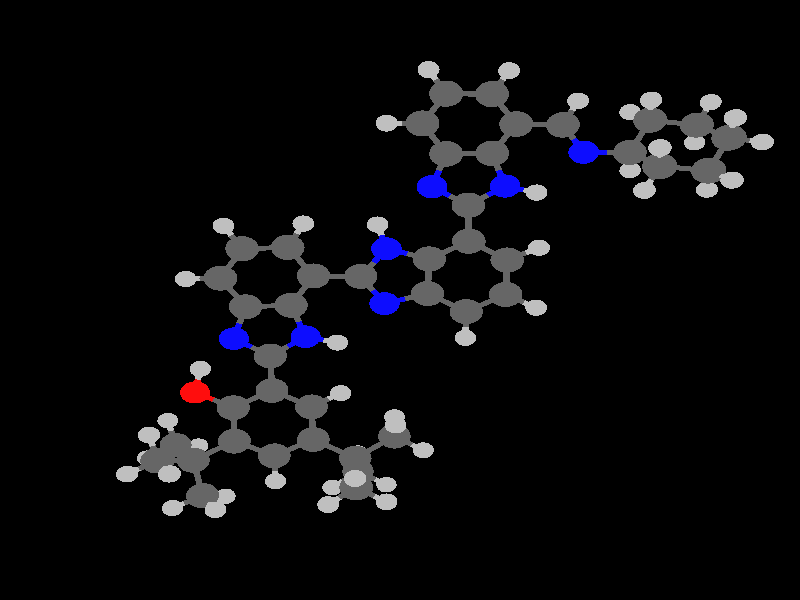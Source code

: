 global_settings {
	ambient_light rgb <0.200000002980232, 0.200000002980232, 0.200000002980232>
	max_trace_level 15
}

background { color rgb <0,0,0> }

camera {
	perspective
	location <8.09452974381981, -5.52451899229187, -31.6553723740492>
	angle 40
	up <0.737504107668251, -0.602240624606911, 0.305604190490795>
	right <0.629502538770537, 0.77690788985516, 0.0118610438938164> * 1
	direction <-0.2445695092482, 0.183631045179947, 0.952084762188858> }

light_source {
	<163.349077311855, 2.1092405257286, -94.1361622011762>
	color rgb <1, 1, 1>
	fade_distance 258.376974469417
	fade_power 0
	parallel
	point_at <-163.349077311855, -2.1092405257286, 94.1361622011762>
}

light_source {
	<-14.1634411230172, -122.894324480789, 87.9097264736196>
	color rgb <0.300000011920929, 0.300000011920929, 0.300000011920929>
	fade_distance 258.376974469417
	fade_power 0
	parallel
	point_at <14.1634411230172, 122.894324480789, -87.9097264736196>
}

#default {
	finish {ambient .8 diffuse 1 specular 1 roughness .005 metallic 0.5}
}

union {
}
merge {
}
union {
cylinder {
	<-9.13042, -0.742532, -3.012408>, 	<-9.25348468510427, -0.940027736505105, -2.61920728332369>, 0.1
	pigment { rgbt <0.75, 0.75, 0.75, 0> }
}
cylinder {
	<-9.25348468510427, -0.940027736505105, -2.61920728332369>, 	<-9.425032, -1.215329, -2.071101>, 0.1
	pigment { rgbt <0.400000005960464, 0.400000005960464, 0.400000005960464, 0> }
}
cylinder {
	<-5.8165, 3.607916, -3.006693>, 	<-6.08703187714127, 3.82094632554803, -2.70673620707118>, 0.1
	pigment { rgbt <0.75, 0.75, 0.75, 0> }
}
cylinder {
	<-6.08703187714127, 3.82094632554803, -2.70673620707118>, 	<-6.464197, 4.117945, -2.288548>, 0.1
	pigment { rgbt <0.400000005960464, 0.400000005960464, 0.400000005960464, 0> }
}
cylinder {
	<-7.500838, 3.869218, -2.529012>, 	<-7.06788879720496, 3.97309789319697, -2.42858311757985>, 0.1
	pigment { rgbt <0.75, 0.75, 0.75, 0> }
}
cylinder {
	<-7.06788879720496, 3.97309789319697, -2.42858311757985>, 	<-6.464197, 4.117945, -2.288548>, 0.1
	pigment { rgbt <0.400000005960464, 0.400000005960464, 0.400000005960464, 0> }
}
cylinder {
	<-6.335354, 5.196677, -2.418323>, 	<-6.38917717453151, 4.74604498499936, -2.36411048962049>, 0.1
	pigment { rgbt <0.75, 0.75, 0.75, 0> }
}
cylinder {
	<-6.38917717453151, 4.74604498499936, -2.36411048962049>, 	<-6.464197, 4.117945, -2.288548>, 0.1
	pigment { rgbt <0.400000005960464, 0.400000005960464, 0.400000005960464, 0> }
}
cylinder {
	<-6.464197, 4.117945, -2.288548>, 	<-6.2872085, 3.912452, -1.566579>, 0.1
	pigment { rgbt <0.400000005960464, 0.400000005960464, 0.400000005960464, 0> }
}
cylinder {
	<-6.2872085, 3.912452, -1.566579>, 	<-6.11022, 3.706959, -0.84461>, 0.1
	pigment { rgbt <0.400000005960464, 0.400000005960464, 0.400000005960464, 0> }
}
cylinder {
	<-10.067065, 1.445575, -2.208291>, 	<-10.1847788219688, 1.23890324527575, -1.8184886677682>, 0.1
	pigment { rgbt <0.75, 0.75, 0.75, 0> }
}
cylinder {
	<-10.1847788219688, 1.23890324527575, -1.8184886677682>, 	<-10.348894, 0.950764, -1.275031>, 0.1
	pigment { rgbt <0.400000005960464, 0.400000005960464, 0.400000005960464, 0> }
}
cylinder {
	<-10.444406, -1.59518, -2.189532>, 	<-10.0185587355769, -1.4364958377216, -2.14005701106278>, 0.1
	pigment { rgbt <0.75, 0.75, 0.75, 0> }
}
cylinder {
	<-10.0185587355769, -1.4364958377216, -2.14005701106278>, 	<-9.425032, -1.215329, -2.071101>, 0.1
	pigment { rgbt <0.400000005960464, 0.400000005960464, 0.400000005960464, 0> }
}
cylinder {
	<-9.425032, -1.215329, -2.071101>, 	<-9.03718684001058, -1.70503205521581, -1.95955389455747>, 0.1
	pigment { rgbt <0.400000005960464, 0.400000005960464, 0.400000005960464, 0> }
}
cylinder {
	<-9.03718684001058, -1.70503205521581, -1.95955389455747>, 	<-8.759357, -2.055827, -1.879648>, 0.1
	pigment { rgbt <0.75, 0.75, 0.75, 0> }
}
cylinder {
	<-9.425032, -1.215329, -2.071101>, 	<-9.4036305, -0.702471, -1.494931>, 0.1
	pigment { rgbt <0.400000005960464, 0.400000005960464, 0.400000005960464, 0> }
}
cylinder {
	<-9.4036305, -0.702471, -1.494931>, 	<-9.382229, -0.189613, -0.918761>, 0.1
	pigment { rgbt <0.400000005960464, 0.400000005960464, 0.400000005960464, 0> }
}
cylinder {
	<-11.35406, 0.54161, -1.402317>, 	<-10.9342681782488, 0.712486753727046, -1.34915799758306>, 0.1
	pigment { rgbt <0.75, 0.75, 0.75, 0> }
}
cylinder {
	<-10.9342681782488, 0.712486753727046, -1.34915799758306>, 	<-10.348894, 0.950764, -1.275031>, 0.1
	pigment { rgbt <0.400000005960464, 0.400000005960464, 0.400000005960464, 0> }
}
cylinder {
	<-10.348894, 0.950764, -1.275031>, 	<-9.8655615, 0.3805755, -1.096896>, 0.1
	pigment { rgbt <0.400000005960464, 0.400000005960464, 0.400000005960464, 0> }
}
cylinder {
	<-9.8655615, 0.3805755, -1.096896>, 	<-9.382229, -0.189613, -0.918761>, 0.1
	pigment { rgbt <0.400000005960464, 0.400000005960464, 0.400000005960464, 0> }
}
cylinder {
	<-10.348894, 0.950764, -1.275031>, 	<-10.3741116239076, 1.39129708723032, -0.815910345569124>, 0.1
	pigment { rgbt <0.400000005960464, 0.400000005960464, 0.400000005960464, 0> }
}
cylinder {
	<-10.3741116239076, 1.39129708723032, -0.815910345569124>, 	<-10.392201, 1.707305, -0.486569>, 0.1
	pigment { rgbt <0.75, 0.75, 0.75, 0> }
}
cylinder {
	<-3.961195, 3.608968, -1.249138>, 	<-4.25061768734695, 3.81524298947194, -0.962493251201364>, 0.1
	pigment { rgbt <0.75, 0.75, 0.75, 0> }
}
cylinder {
	<-4.25061768734695, 3.81524298947194, -0.962493251201364>, 	<-4.654137, 4.102836, -0.562847>, 0.1
	pigment { rgbt <0.400000005960464, 0.400000005960464, 0.400000005960464, 0> }
}
cylinder {
	<-8.422811, 2.358155, -1.118603>, 	<-8.09203748149171, 2.07156813932857, -1.01090208509476>, 0.1
	pigment { rgbt <0.75, 0.75, 0.75, 0> }
}
cylinder {
	<-8.09203748149171, 2.07156813932857, -1.01090208509476>, 	<-7.629164, 1.670528, -0.860189>, 0.1
	pigment { rgbt <0.400000005960464, 0.400000005960464, 0.400000005960464, 0> }
}
cylinder {
	<-9.382229, -0.189613, -0.918761>, 	<-8.6645095, 0.0661035, -0.821294>, 0.1
	pigment { rgbt <0.400000005960464, 0.400000005960464, 0.400000005960464, 0> }
}
cylinder {
	<-8.6645095, 0.0661035, -0.821294>, 	<-7.94679, 0.32182, -0.723827>, 0.1
	pigment { rgbt <0.400000005960464, 0.400000005960464, 0.400000005960464, 0> }
}
cylinder {
	<-9.382229, -0.189613, -0.918761>, 	<-9.635029, -0.515768, -0.266605>, 0.1
	pigment { rgbt <0.400000005960464, 0.400000005960464, 0.400000005960464, 0> }
}
cylinder {
	<-9.635029, -0.515768, -0.266605>, 	<-9.887829, -0.841923, 0.385551>, 0.1
	pigment { rgbt <0.400000005960464, 0.400000005960464, 0.400000005960464, 0> }
}
cylinder {
	<-7.629164, 1.670528, -0.860189>, 	<-7.787977, 0.996174, -0.792008>, 0.1
	pigment { rgbt <0.400000005960464, 0.400000005960464, 0.400000005960464, 0> }
}
cylinder {
	<-7.787977, 0.996174, -0.792008>, 	<-7.94679, 0.32182, -0.723827>, 0.1
	pigment { rgbt <0.400000005960464, 0.400000005960464, 0.400000005960464, 0> }
}
cylinder {
	<-7.629164, 1.670528, -0.860189>, 	<-6.983146, 1.935591, -0.770222>, 0.1
	pigment { rgbt <0.400000005960464, 0.400000005960464, 0.400000005960464, 0> }
}
cylinder {
	<-6.983146, 1.935591, -0.770222>, 	<-6.337128, 2.200654, -0.680255>, 0.1
	pigment { rgbt <0.400000005960464, 0.400000005960464, 0.400000005960464, 0> }
}
cylinder {
	<-6.11022, 3.706959, -0.84461>, 	<-6.223674, 2.9538065, -0.7624325>, 0.1
	pigment { rgbt <0.400000005960464, 0.400000005960464, 0.400000005960464, 0> }
}
cylinder {
	<-6.223674, 2.9538065, -0.7624325>, 	<-6.337128, 2.200654, -0.680255>, 0.1
	pigment { rgbt <0.400000005960464, 0.400000005960464, 0.400000005960464, 0> }
}
cylinder {
	<-6.11022, 3.706959, -0.84461>, 	<-5.3821785, 3.9048975, -0.7037285>, 0.1
	pigment { rgbt <0.400000005960464, 0.400000005960464, 0.400000005960464, 0> }
}
cylinder {
	<-5.3821785, 3.9048975, -0.7037285>, 	<-4.654137, 4.102836, -0.562847>, 0.1
	pigment { rgbt <0.400000005960464, 0.400000005960464, 0.400000005960464, 0> }
}
cylinder {
	<-6.11022, 3.706959, -0.84461>, 	<-6.5644715, 4.0910675, -0.3538885>, 0.1
	pigment { rgbt <0.400000005960464, 0.400000005960464, 0.400000005960464, 0> }
}
cylinder {
	<-6.5644715, 4.0910675, -0.3538885>, 	<-7.018723, 4.475176, 0.136833>, 0.1
	pigment { rgbt <0.400000005960464, 0.400000005960464, 0.400000005960464, 0> }
}
cylinder {
	<-7.94679, 0.32182, -0.723827>, 	<-7.41976, -0.1214895, -0.556816>, 0.1
	pigment { rgbt <0.400000005960464, 0.400000005960464, 0.400000005960464, 0> }
}
cylinder {
	<-7.41976, -0.1214895, -0.556816>, 	<-6.89273, -0.564799, -0.389805>, 0.1
	pigment { rgbt <0.400000005960464, 0.400000005960464, 0.400000005960464, 0> }
}
cylinder {
	<-4.537081, 5.182212, -0.687496>, 	<-4.58596891369788, 4.73141545188999, -0.63543690388765>, 0.1
	pigment { rgbt <0.75, 0.75, 0.75, 0> }
}
cylinder {
	<-4.58596891369788, 4.73141545188999, -0.63543690388765>, 	<-4.654137, 4.102836, -0.562847>, 0.1
	pigment { rgbt <0.400000005960464, 0.400000005960464, 0.400000005960464, 0> }
}
cylinder {
	<-6.337128, 2.200654, -0.680255>, 	<-5.83073, 1.7562355, -0.5192195>, 0.1
	pigment { rgbt <0.400000005960464, 0.400000005960464, 0.400000005960464, 0> }
}
cylinder {
	<-5.83073, 1.7562355, -0.5192195>, 	<-5.324332, 1.311817, -0.358184>, 0.1
	pigment { rgbt <0.400000005960464, 0.400000005960464, 0.400000005960464, 0> }
}
cylinder {
	<-4.654137, 4.102836, -0.562847>, 	<-4.48361479854937, 3.95478631240681, 0.0325805765676411>, 0.1
	pigment { rgbt <0.400000005960464, 0.400000005960464, 0.400000005960464, 0> }
}
cylinder {
	<-4.48361479854937, 3.95478631240681, 0.0325805765676411>, 	<-4.361292, 3.848584, 0.459706>, 0.1
	pigment { rgbt <0.75, 0.75, 0.75, 0> }
}
cylinder {
	<-6.89273, -0.564799, -0.389805>, 	<-7.03007291352899, -1.24952201298065, -0.314593912103522>, 0.1
	pigment { rgbt <0.400000005960464, 0.400000005960464, 0.400000005960464, 0> }
}
cylinder {
	<-7.03007291352899, -1.24952201298065, -0.314593912103522>, 	<-7.156857, -1.881604, -0.245165>, 0.1
	pigment { rgbt <1, 0.0500000007450581, 0.0500000007450581, 0> }
}
cylinder {
	<-6.89273, -0.564799, -0.389805>, 	<-6.235825, -0.3147005, -0.3033715>, 0.1
	pigment { rgbt <0.400000005960464, 0.400000005960464, 0.400000005960464, 0> }
}
cylinder {
	<-6.235825, -0.3147005, -0.3033715>, 	<-5.57892, -0.064602, -0.216938>, 0.1
	pigment { rgbt <0.400000005960464, 0.400000005960464, 0.400000005960464, 0> }
}
cylinder {
	<-5.324332, 1.311817, -0.358184>, 	<-5.451626, 0.6236075, -0.287561>, 0.1
	pigment { rgbt <0.400000005960464, 0.400000005960464, 0.400000005960464, 0> }
}
cylinder {
	<-5.451626, 0.6236075, -0.287561>, 	<-5.57892, -0.064602, -0.216938>, 0.1
	pigment { rgbt <0.400000005960464, 0.400000005960464, 0.400000005960464, 0> }
}
cylinder {
	<-5.324332, 1.311817, -0.358184>, 	<-4.73524577137846, 1.52108741298076, -0.272177084044455>, 0.1
	pigment { rgbt <0.400000005960464, 0.400000005960464, 0.400000005960464, 0> }
}
cylinder {
	<-4.73524577137846, 1.52108741298076, -0.272177084044455>, 	<-4.314192, 1.670665, -0.210703>, 0.1
	pigment { rgbt <0.75, 0.75, 0.75, 0> }
}
cylinder {
	<-7.156857, -1.881604, -0.245165>, 	<-6.67393475974984, -2.1433642975371, -0.116660110244571>, 0.1
	pigment { rgbt <1, 0.0500000007450581, 0.0500000007450581, 0> }
}
cylinder {
	<-6.67393475974984, -2.1433642975371, -0.116660110244571>, 	<-6.298874, -2.34666, -0.016857>, 0.1
	pigment { rgbt <0.75, 0.75, 0.75, 0> }
}
cylinder {
	<-5.57892, -0.064602, -0.216938>, 	<-5.040526, -0.5260005, -0.0591745>, 0.1
	pigment { rgbt <0.400000005960464, 0.400000005960464, 0.400000005960464, 0> }
}
cylinder {
	<-5.040526, -0.5260005, -0.0591745>, 	<-4.502132, -0.987399, 0.098589>, 0.1
	pigment { rgbt <0.400000005960464, 0.400000005960464, 0.400000005960464, 0> }
}
cylinder {
	<-8.075104, 4.25631, -0.036501>, 	<-7.63392593659662, 4.3477153528271, 0.035888751843285>, 0.1
	pigment { rgbt <0.75, 0.75, 0.75, 0> }
}
cylinder {
	<-7.63392593659662, 4.3477153528271, 0.035888751843285>, 	<-7.018723, 4.475176, 0.136833>, 0.1
	pigment { rgbt <0.400000005960464, 0.400000005960464, 0.400000005960464, 0> }
}
cylinder {
	<-6.875627, 5.552971, 0.015981>, 	<-6.93540238201985, 5.10274452361995, 0.0664644130084867>, 0.1
	pigment { rgbt <0.75, 0.75, 0.75, 0> }
}
cylinder {
	<-6.93540238201985, 5.10274452361995, 0.0664644130084867>, 	<-7.018723, 4.475176, 0.136833>, 0.1
	pigment { rgbt <0.400000005960464, 0.400000005960464, 0.400000005960464, 0> }
}
cylinder {
	<-4.502132, -0.987399, 0.098589>, 	<-3.82122685720085, -0.805398233906477, 0.172093361108483>, 0.1
	pigment { rgbt <0.400000005960464, 0.400000005960464, 0.400000005960464, 0> }
}
cylinder {
	<-3.82122685720085, -0.805398233906477, 0.172093361108483>, 	<-3.183561, -0.634955, 0.24093>, 0.1
	pigment { rgbt <0.0500000007450581, 0.0500000007450581, 1, 0> }
}
cylinder {
	<-4.502132, -0.987399, 0.098589>, 	<-4.58950016956029, -1.66658636649201, 0.185787644062831>, 0.1
	pigment { rgbt <0.400000005960464, 0.400000005960464, 0.400000005960464, 0> }
}
cylinder {
	<-4.58950016956029, -1.66658636649201, 0.185787644062831>, 	<-4.671173, -2.301499, 0.267302>, 0.1
	pigment { rgbt <0.0500000007450581, 0.0500000007450581, 1, 0> }
}
cylinder {
	<-0.057017, 3.1867, 0.101869>, 	<0.290093991939974, 2.91517669482567, 0.200882874280051>, 0.1
	pigment { rgbt <0.75, 0.75, 0.75, 0> }
}
cylinder {
	<0.290093991939974, 2.91517669482567, 0.200882874280051>, 	<0.775533, 2.535448, 0.339355>, 0.1
	pigment { rgbt <0.400000005960464, 0.400000005960464, 0.400000005960464, 0> }
}
cylinder {
	<-7.018723, 4.475176, 0.136833>, 	<-6.88129559998101, 4.32189183865558, 0.739227461162849>, 0.1
	pigment { rgbt <0.400000005960464, 0.400000005960464, 0.400000005960464, 0> }
}
cylinder {
	<-6.88129559998101, 4.32189183865558, 0.739227461162849>, 	<-6.782726, 4.211949, 1.171294>, 0.1
	pigment { rgbt <0.75, 0.75, 0.75, 0> }
}
cylinder {
	<-2.736459, 0.271427, 0.158559>, 	<-2.9302475463226, -0.121428433867373, 0.194261270061728>, 0.1
	pigment { rgbt <0.75, 0.75, 0.75, 0> }
}
cylinder {
	<-2.9302475463226, -0.121428433867373, 0.194261270061728>, 	<-3.183561, -0.634955, 0.24093>, 0.1
	pigment { rgbt <0.0500000007450581, 0.0500000007450581, 1, 0> }
}
cylinder {
	<-3.183561, -0.634955, 0.24093>, 	<-2.83788173316621, -1.18825249786229, 0.369208089211759>, 0.1
	pigment { rgbt <0.0500000007450581, 0.0500000007450581, 1, 0> }
}
cylinder {
	<-2.83788173316621, -1.18825249786229, 0.369208089211759>, 	<-2.468807, -1.778997, 0.506168>, 0.1
	pigment { rgbt <0.400000005960464, 0.400000005960464, 0.400000005960464, 0> }
}
cylinder {
	<-10.909069, -1.208007, 0.243896>, 	<-10.4824569856856, -1.05507935062445, 0.303070851051379>, 0.1
	pigment { rgbt <0.75, 0.75, 0.75, 0> }
}
cylinder {
	<-10.4824569856856, -1.05507935062445, 0.303070851051379>, 	<-9.887829, -0.841923, 0.385551>, 0.1
	pigment { rgbt <0.400000005960464, 0.400000005960464, 0.400000005960464, 0> }
}
cylinder {
	<-4.671173, -2.301499, 0.267302>, 	<-4.06359132612364, -2.55647286628446, 0.390577295694268>, 0.1
	pigment { rgbt <0.0500000007450581, 0.0500000007450581, 1, 0> }
}
cylinder {
	<-4.06359132612364, -2.55647286628446, 0.390577295694268>, 	<-3.415223, -2.828563, 0.522128>, 0.1
	pigment { rgbt <0.400000005960464, 0.400000005960464, 0.400000005960464, 0> }
}
cylinder {
	<0.775533, 2.535448, 0.339355>, 	<1.4224025, 2.783783, 0.4147225>, 0.1
	pigment { rgbt <0.400000005960464, 0.400000005960464, 0.400000005960464, 0> }
}
cylinder {
	<1.4224025, 2.783783, 0.4147225>, 	<2.069272, 3.032118, 0.49009>, 0.1
	pigment { rgbt <0.400000005960464, 0.400000005960464, 0.400000005960464, 0> }
}
cylinder {
	<0.775533, 2.535448, 0.339355>, 	<0.678938, 1.847527, 0.4223125>, 0.1
	pigment { rgbt <0.400000005960464, 0.400000005960464, 0.400000005960464, 0> }
}
cylinder {
	<0.678938, 1.847527, 0.4223125>, 	<0.582343, 1.159606, 0.50527>, 0.1
	pigment { rgbt <0.400000005960464, 0.400000005960464, 0.400000005960464, 0> }
}
cylinder {
	<2.249693, 4.093237, 0.364727>, 	<2.17446729986664, 3.65080834867998, 0.416996522094536>, 0.1
	pigment { rgbt <0.75, 0.75, 0.75, 0> }
}
cylinder {
	<2.17446729986664, 3.65080834867998, 0.416996522094536>, 	<2.069272, 3.032118, 0.49009>, 0.1
	pigment { rgbt <0.400000005960464, 0.400000005960464, 0.400000005960464, 0> }
}
cylinder {
	<9.787381, 5.072783, 0.383281>, 	<9.73943100125199, 4.87046507822277, 0.790438021143082>, 0.1
	pigment { rgbt <0.75, 0.75, 0.75, 0> }
}
cylinder {
	<9.73943100125199, 4.87046507822277, 0.790438021143082>, 	<9.672602, 4.58849, 1.357902>, 0.1
	pigment { rgbt <0.400000005960464, 0.400000005960464, 0.400000005960464, 0> }
}
cylinder {
	<-9.887829, -0.841923, 0.385551>, 	<-9.52052195655671, -1.32948803288671, 0.558885782152461>, 0.1
	pigment { rgbt <0.400000005960464, 0.400000005960464, 0.400000005960464, 0> }
}
cylinder {
	<-9.52052195655671, -1.32948803288671, 0.558885782152461>, 	<-9.257404, -1.678752, 0.683053>, 0.1
	pigment { rgbt <0.75, 0.75, 0.75, 0> }
}
cylinder {
	<-9.887829, -0.841923, 0.385551>, 	<-9.89441170061457, -0.415520051813471, 0.858601159945396>, 0.1
	pigment { rgbt <0.400000005960464, 0.400000005960464, 0.400000005960464, 0> }
}
cylinder {
	<-9.89441170061457, -0.415520051813471, 0.858601159945396>, 	<-9.899134, -0.109627, 1.197958>, 0.1
	pigment { rgbt <0.75, 0.75, 0.75, 0> }
}
cylinder {
	<-0.570215, 0.394583, 0.434976>, 	<-0.0126580785560098, 0.764667515238145, 0.468981148752587>, 0.1
	pigment { rgbt <0.0500000007450581, 0.0500000007450581, 1, 0> }
}
cylinder {
	<-0.0126580785560098, 0.764667515238145, 0.468981148752587>, 	<0.582343, 1.159606, 0.50527>, 0.1
	pigment { rgbt <0.400000005960464, 0.400000005960464, 0.400000005960464, 0> }
}
cylinder {
	<-0.570215, 0.394583, 0.434976>, 	<-0.384857877750624, -0.209363433099751, 0.556409843210091>, 0.1
	pigment { rgbt <0.0500000007450581, 0.0500000007450581, 1, 0> }
}
cylinder {
	<-0.384857877750624, -0.209363433099751, 0.556409843210091>, 	<-0.186535, -0.855556, 0.686338>, 0.1
	pigment { rgbt <0.400000005960464, 0.400000005960464, 0.400000005960464, 0> }
}
cylinder {
	<2.069272, 3.032118, 0.49009>, 	<2.610781, 2.6136775, 0.646642>, 0.1
	pigment { rgbt <0.400000005960464, 0.400000005960464, 0.400000005960464, 0> }
}
cylinder {
	<2.610781, 2.6136775, 0.646642>, 	<3.15229, 2.195237, 0.803194>, 0.1
	pigment { rgbt <0.400000005960464, 0.400000005960464, 0.400000005960464, 0> }
}
cylinder {
	<9.381658, 2.621469, 0.496552>, 	<9.17015843447204, 2.90054459133686, 0.792439157419902>, 0.1
	pigment { rgbt <0.75, 0.75, 0.75, 0> }
}
cylinder {
	<9.17015843447204, 2.90054459133686, 0.792439157419902>, 	<8.875616, 3.289196, 1.204503>, 0.1
	pigment { rgbt <0.400000005960464, 0.400000005960464, 0.400000005960464, 0> }
}
cylinder {
	<0.582343, 1.159606, 0.50527>, 	<1.132835, 0.7423675, 0.658518>, 0.1
	pigment { rgbt <0.400000005960464, 0.400000005960464, 0.400000005960464, 0> }
}
cylinder {
	<1.132835, 0.7423675, 0.658518>, 	<1.683327, 0.325129, 0.811766>, 0.1
	pigment { rgbt <0.400000005960464, 0.400000005960464, 0.400000005960464, 0> }
}
cylinder {
	<-2.468807, -1.778997, 0.506168>, 	<-2.942015, -2.30378, 0.514148>, 0.1
	pigment { rgbt <0.400000005960464, 0.400000005960464, 0.400000005960464, 0> }
}
cylinder {
	<-2.942015, -2.30378, 0.514148>, 	<-3.415223, -2.828563, 0.522128>, 0.1
	pigment { rgbt <0.400000005960464, 0.400000005960464, 0.400000005960464, 0> }
}
cylinder {
	<-2.468807, -1.778997, 0.506168>, 	<-1.783472, -1.882472, 0.6135575>, 0.1
	pigment { rgbt <0.400000005960464, 0.400000005960464, 0.400000005960464, 0> }
}
cylinder {
	<-1.783472, -1.882472, 0.6135575>, 	<-1.098137, -1.985947, 0.720947>, 0.1
	pigment { rgbt <0.400000005960464, 0.400000005960464, 0.400000005960464, 0> }
}
cylinder {
	<-3.415223, -2.828563, 0.522128>, 	<-3.2065895, -3.4849625, 0.6413125>, 0.1
	pigment { rgbt <0.400000005960464, 0.400000005960464, 0.400000005960464, 0> }
}
cylinder {
	<-3.2065895, -3.4849625, 0.6413125>, 	<-2.997956, -4.141362, 0.760497>, 0.1
	pigment { rgbt <0.400000005960464, 0.400000005960464, 0.400000005960464, 0> }
}
cylinder {
	<-0.186535, -0.855556, 0.686338>, 	<-0.642336, -1.4207515, 0.7036425>, 0.1
	pigment { rgbt <0.400000005960464, 0.400000005960464, 0.400000005960464, 0> }
}
cylinder {
	<-0.642336, -1.4207515, 0.7036425>, 	<-1.098137, -1.985947, 0.720947>, 0.1
	pigment { rgbt <0.400000005960464, 0.400000005960464, 0.400000005960464, 0> }
}
cylinder {
	<-0.186535, -0.855556, 0.686338>, 	<0.511621201612574, -0.90048863151008, 0.805319418213772>, 0.1
	pigment { rgbt <0.400000005960464, 0.400000005960464, 0.400000005960464, 0> }
}
cylinder {
	<0.511621201612574, -0.90048863151008, 0.805319418213772>, 	<1.165506, -0.942572, 0.916756>, 0.1
	pigment { rgbt <0.0500000007450581, 0.0500000007450581, 1, 0> }
}
cylinder {
	<-1.098137, -1.985947, 0.720947>, 	<-0.9015505, -2.6482585, 0.8394835>, 0.1
	pigment { rgbt <0.400000005960464, 0.400000005960464, 0.400000005960464, 0> }
}
cylinder {
	<-0.9015505, -2.6482585, 0.8394835>, 	<-0.704964, -3.31057, 0.95802>, 0.1
	pigment { rgbt <0.400000005960464, 0.400000005960464, 0.400000005960464, 0> }
}
cylinder {
	<-2.997956, -4.141362, 0.760497>, 	<-3.41319210671832, -4.61733150086997, 0.769032012371155>, 0.1
	pigment { rgbt <0.400000005960464, 0.400000005960464, 0.400000005960464, 0> }
}
cylinder {
	<-3.41319210671832, -4.61733150086997, 0.769032012371155>, 	<-3.710108, -4.957675, 0.775135>, 0.1
	pigment { rgbt <0.75, 0.75, 0.75, 0> }
}
cylinder {
	<-2.997956, -4.141362, 0.760497>, 	<-2.317585, -4.250315, 0.868624>, 0.1
	pigment { rgbt <0.400000005960464, 0.400000005960464, 0.400000005960464, 0> }
}
cylinder {
	<-2.317585, -4.250315, 0.868624>, 	<-1.637214, -4.359268, 0.976751>, 0.1
	pigment { rgbt <0.400000005960464, 0.400000005960464, 0.400000005960464, 0> }
}
cylinder {
	<7.8784, 3.488955, 0.801332>, 	<8.29497198037421, 3.40550868322653, 0.969750619335683>, 0.1
	pigment { rgbt <0.75, 0.75, 0.75, 0> }
}
cylinder {
	<8.29497198037421, 3.40550868322653, 0.969750619335683>, 	<8.875616, 3.289196, 1.204503>, 0.1
	pigment { rgbt <0.400000005960464, 0.400000005960464, 0.400000005960464, 0> }
}
cylinder {
	<3.15229, 2.195237, 0.803194>, 	<3.72767390095781, 2.44902379538982, 0.863844932368196>, 0.1
	pigment { rgbt <0.400000005960464, 0.400000005960464, 0.400000005960464, 0> }
}
cylinder {
	<3.72767390095781, 2.44902379538982, 0.863844932368196>, 	<4.139127, 2.630505, 0.907216>, 0.1
	pigment { rgbt <0.75, 0.75, 0.75, 0> }
}
cylinder {
	<3.15229, 2.195237, 0.803194>, 	<3.070411, 1.5045465, 0.888818>, 0.1
	pigment { rgbt <0.400000005960464, 0.400000005960464, 0.400000005960464, 0> }
}
cylinder {
	<3.070411, 1.5045465, 0.888818>, 	<2.988532, 0.813856, 0.974442>, 0.1
	pigment { rgbt <0.400000005960464, 0.400000005960464, 0.400000005960464, 0> }
}
cylinder {
	<1.683327, 0.325129, 0.811766>, 	<1.41593319341694, -0.32948986636337, 0.86598101977161>, 0.1
	pigment { rgbt <0.400000005960464, 0.400000005960464, 0.400000005960464, 0> }
}
cylinder {
	<1.41593319341694, -0.32948986636337, 0.86598101977161>, 	<1.165506, -0.942572, 0.916756>, 0.1
	pigment { rgbt <0.0500000007450581, 0.0500000007450581, 1, 0> }
}
cylinder {
	<1.683327, 0.325129, 0.811766>, 	<2.3359295, 0.5694925, 0.893104>, 0.1
	pigment { rgbt <0.400000005960464, 0.400000005960464, 0.400000005960464, 0> }
}
cylinder {
	<2.3359295, 0.5694925, 0.893104>, 	<2.988532, 0.813856, 0.974442>, 0.1
	pigment { rgbt <0.400000005960464, 0.400000005960464, 0.400000005960464, 0> }
}
cylinder {
	<1.165506, -0.942572, 0.916756>, 	<1.49141674150737, -1.40183896618928, 1.02873119179426>, 0.1
	pigment { rgbt <0.0500000007450581, 0.0500000007450581, 1, 0> }
}
cylinder {
	<1.49141674150737, -1.40183896618928, 1.02873119179426>, 	<1.7407, -1.753124, 1.114379>, 0.1
	pigment { rgbt <0.75, 0.75, 0.75, 0> }
}
cylinder {
	<-0.704964, -3.31057, 0.95802>, 	<-1.171089, -3.834919, 0.9673855>, 0.1
	pigment { rgbt <0.400000005960464, 0.400000005960464, 0.400000005960464, 0> }
}
cylinder {
	<-1.171089, -3.834919, 0.9673855>, 	<-1.637214, -4.359268, 0.976751>, 0.1
	pigment { rgbt <0.400000005960464, 0.400000005960464, 0.400000005960464, 0> }
}
cylinder {
	<-0.704964, -3.31057, 0.95802>, 	<-0.0950702980276674, -3.44038663573575, 1.05873796386607>, 0.1
	pigment { rgbt <0.400000005960464, 0.400000005960464, 0.400000005960464, 0> }
}
cylinder {
	<-0.0950702980276674, -3.44038663573575, 1.05873796386607>, 	<0.34102, -3.533209, 1.130754>, 0.1
	pigment { rgbt <0.75, 0.75, 0.75, 0> }
}
cylinder {
	<2.988532, 0.813856, 0.974442>, 	<3.528268, 0.360051, 1.1499685>, 0.1
	pigment { rgbt <0.400000005960464, 0.400000005960464, 0.400000005960464, 0> }
}
cylinder {
	<3.528268, 0.360051, 1.1499685>, 	<4.068004, -0.093754, 1.325495>, 0.1
	pigment { rgbt <0.400000005960464, 0.400000005960464, 0.400000005960464, 0> }
}
cylinder {
	<-1.637214, -4.359268, 0.976751>, 	<-1.43116945117168, -4.94617342861524, 1.08685848464314>, 0.1
	pigment { rgbt <0.400000005960464, 0.400000005960464, 0.400000005960464, 0> }
}
cylinder {
	<-1.43116945117168, -4.94617342861524, 1.08685848464314>, 	<-1.283837, -5.365841, 1.165591>, 0.1
	pigment { rgbt <0.75, 0.75, 0.75, 0> }
}
cylinder {
	<8.875616, 3.289196, 1.204503>, 	<9.274109, 3.938843, 1.2812025>, 0.1
	pigment { rgbt <0.400000005960464, 0.400000005960464, 0.400000005960464, 0> }
}
cylinder {
	<9.274109, 3.938843, 1.2812025>, 	<9.672602, 4.58849, 1.357902>, 0.1
	pigment { rgbt <0.400000005960464, 0.400000005960464, 0.400000005960464, 0> }
}
cylinder {
	<8.875616, 3.289196, 1.204503>, 	<8.8088225, 2.920459, 1.8764665>, 0.1
	pigment { rgbt <0.400000005960464, 0.400000005960464, 0.400000005960464, 0> }
}
cylinder {
	<8.8088225, 2.920459, 1.8764665>, 	<8.742029, 2.551722, 2.54843>, 0.1
	pigment { rgbt <0.400000005960464, 0.400000005960464, 0.400000005960464, 0> }
}
cylinder {
	<11.655217, 3.736936, 1.305825>, 	<11.3998710268591, 3.98727334533415, 1.59300583321522>, 0.1
	pigment { rgbt <0.75, 0.75, 0.75, 0> }
}
cylinder {
	<11.3998710268591, 3.98727334533415, 1.59300583321522>, 	<11.044309, 4.335861, 1.992897>, 0.1
	pigment { rgbt <0.400000005960464, 0.400000005960464, 0.400000005960464, 0> }
}
cylinder {
	<4.068004, -0.093754, 1.325495>, 	<4.00391566966348, -0.778718479822469, 1.35714917375581>, 0.1
	pigment { rgbt <0.400000005960464, 0.400000005960464, 0.400000005960464, 0> }
}
cylinder {
	<4.00391566966348, -0.778718479822469, 1.35714917375581>, 	<3.944015, -1.418926, 1.386735>, 0.1
	pigment { rgbt <0.0500000007450581, 0.0500000007450581, 1, 0> }
}
cylinder {
	<4.068004, -0.093754, 1.325495>, 	<4.72358180620022, 0.120109962945817, 1.49318968632323>, 0.1
	pigment { rgbt <0.400000005960464, 0.400000005960464, 0.400000005960464, 0> }
}
cylinder {
	<4.72358180620022, 0.120109962945817, 1.49318968632323>, 	<5.33759, 0.320413, 1.650251>, 0.1
	pigment { rgbt <0.0500000007450581, 0.0500000007450581, 1, 0> }
}
cylinder {
	<9.672602, 4.58849, 1.357902>, 	<9.34237507368596, 4.99165123044787, 1.72693700704767>, 0.1
	pigment { rgbt <0.400000005960464, 0.400000005960464, 0.400000005960464, 0> }
}
cylinder {
	<9.34237507368596, 4.99165123044787, 1.72693700704767>, 	<9.105232, 5.28117, 1.991949>, 0.1
	pigment { rgbt <0.75, 0.75, 0.75, 0> }
}
cylinder {
	<9.672602, 4.58849, 1.357902>, 	<10.3584555, 4.4621755, 1.6753995>, 0.1
	pigment { rgbt <0.400000005960464, 0.400000005960464, 0.400000005960464, 0> }
}
cylinder {
	<10.3584555, 4.4621755, 1.6753995>, 	<11.044309, 4.335861, 1.992897>, 0.1
	pigment { rgbt <0.400000005960464, 0.400000005960464, 0.400000005960464, 0> }
}
cylinder {
	<3.944015, -1.418926, 1.386735>, 	<4.54787001903644, -1.64691975009316, 1.57148159124741>, 0.1
	pigment { rgbt <0.0500000007450581, 0.0500000007450581, 1, 0> }
}
cylinder {
	<4.54787001903644, -1.64691975009316, 1.57148159124741>, 	<5.192199, -1.890195, 1.768611>, 0.1
	pigment { rgbt <0.400000005960464, 0.400000005960464, 0.400000005960464, 0> }
}
cylinder {
	<5.33759, 0.320413, 1.650251>, 	<5.5614458431714, 0.848041878444909, 1.68917900228956>, 0.1
	pigment { rgbt <0.0500000007450581, 0.0500000007450581, 1, 0> }
}
cylinder {
	<5.5614458431714, 0.848041878444909, 1.68917900228956>, 	<5.732696, 1.251679, 1.718959>, 0.1
	pigment { rgbt <0.75, 0.75, 0.75, 0> }
}
cylinder {
	<5.33759, 0.320413, 1.650251>, 	<5.69313584139719, -0.220810311013258, 1.7931030351855>, 0.1
	pigment { rgbt <0.0500000007450581, 0.0500000007450581, 1, 0> }
}
cylinder {
	<5.69313584139719, -0.220810311013258, 1.7931030351855>, 	<6.072809, -0.798761, 1.945649>, 0.1
	pigment { rgbt <0.400000005960464, 0.400000005960464, 0.400000005960464, 0> }
}
cylinder {
	<5.192199, -1.890195, 1.768611>, 	<5.632504, -1.344478, 1.85713>, 0.1
	pigment { rgbt <0.400000005960464, 0.400000005960464, 0.400000005960464, 0> }
}
cylinder {
	<5.632504, -1.344478, 1.85713>, 	<6.072809, -0.798761, 1.945649>, 0.1
	pigment { rgbt <0.400000005960464, 0.400000005960464, 0.400000005960464, 0> }
}
cylinder {
	<5.192199, -1.890195, 1.768611>, 	<5.42442, -2.542115, 1.8768625>, 0.1
	pigment { rgbt <0.400000005960464, 0.400000005960464, 0.400000005960464, 0> }
}
cylinder {
	<5.42442, -2.542115, 1.8768625>, 	<5.656641, -3.194035, 1.985114>, 0.1
	pigment { rgbt <0.400000005960464, 0.400000005960464, 0.400000005960464, 0> }
}
cylinder {
	<4.999059, -4.044933, 1.853804>, 	<5.2732218026864, -3.69017179838522, 1.90855050708315>, 0.1
	pigment { rgbt <0.75, 0.75, 0.75, 0> }
}
cylinder {
	<5.2732218026864, -3.69017179838522, 1.90855050708315>, 	<5.656641, -3.194035, 1.985114>, 0.1
	pigment { rgbt <0.400000005960464, 0.400000005960464, 0.400000005960464, 0> }
}
cylinder {
	<6.072809, -0.798761, 1.945649>, 	<6.73959, -0.8707205, 2.1512685>, 0.1
	pigment { rgbt <0.400000005960464, 0.400000005960464, 0.400000005960464, 0> }
}
cylinder {
	<6.73959, -0.8707205, 2.1512685>, 	<7.406371, -0.94268, 2.356888>, 0.1
	pigment { rgbt <0.400000005960464, 0.400000005960464, 0.400000005960464, 0> }
}
cylinder {
	<5.656641, -3.194035, 1.985114>, 	<6.320178, -3.2756855, 2.182963>, 0.1
	pigment { rgbt <0.400000005960464, 0.400000005960464, 0.400000005960464, 0> }
}
cylinder {
	<6.320178, -3.2756855, 2.182963>, 	<6.983715, -3.357336, 2.380812>, 0.1
	pigment { rgbt <0.400000005960464, 0.400000005960464, 0.400000005960464, 0> }
}
cylinder {
	<11.044309, 4.335861, 1.992897>, 	<11.3511669293101, 4.88736360582733, 2.0811742136604>, 0.1
	pigment { rgbt <0.400000005960464, 0.400000005960464, 0.400000005960464, 0> }
}
cylinder {
	<11.3511669293101, 4.88736360582733, 2.0811742136604>, 	<11.571351, 5.283091, 2.144517>, 0.1
	pigment { rgbt <0.75, 0.75, 0.75, 0> }
}
cylinder {
	<11.044309, 4.335861, 1.992897>, 	<10.975599, 3.961507, 2.657714>, 0.1
	pigment { rgbt <0.400000005960464, 0.400000005960464, 0.400000005960464, 0> }
}
cylinder {
	<10.975599, 3.961507, 2.657714>, 	<10.906889, 3.587153, 3.322531>, 0.1
	pigment { rgbt <0.400000005960464, 0.400000005960464, 0.400000005960464, 0> }
}
cylinder {
	<7.853451, 1.406853, 2.356821>, 	<8.28406350510387, 1.9616663175768, 2.44967636158947>, 0.1
	pigment { rgbt <0.0500000007450581, 0.0500000007450581, 1, 0> }
}
cylinder {
	<8.28406350510387, 1.9616663175768, 2.44967636158947>, 	<8.742029, 2.551722, 2.54843>, 0.1
	pigment { rgbt <0.400000005960464, 0.400000005960464, 0.400000005960464, 0> }
}
cylinder {
	<7.853451, 1.406853, 2.356821>, 	<8.05683083051349, 0.831683173907978, 2.45652109136018>, 0.1
	pigment { rgbt <0.0500000007450581, 0.0500000007450581, 1, 0> }
}
cylinder {
	<8.05683083051349, 0.831683173907978, 2.45652109136018>, 	<8.275016, 0.214643, 2.563479>, 0.1
	pigment { rgbt <0.400000005960464, 0.400000005960464, 0.400000005960464, 0> }
}
cylinder {
	<7.406371, -0.94268, 2.356888>, 	<7.8406935, -0.3640185, 2.4601835>, 0.1
	pigment { rgbt <0.400000005960464, 0.400000005960464, 0.400000005960464, 0> }
}
cylinder {
	<7.8406935, -0.3640185, 2.4601835>, 	<8.275016, 0.214643, 2.563479>, 0.1
	pigment { rgbt <0.400000005960464, 0.400000005960464, 0.400000005960464, 0> }
}
cylinder {
	<7.406371, -0.94268, 2.356888>, 	<7.6226095, -1.5998585, 2.463291>, 0.1
	pigment { rgbt <0.400000005960464, 0.400000005960464, 0.400000005960464, 0> }
}
cylinder {
	<7.6226095, -1.5998585, 2.463291>, 	<7.838848, -2.257037, 2.569694>, 0.1
	pigment { rgbt <0.400000005960464, 0.400000005960464, 0.400000005960464, 0> }
}
cylinder {
	<6.983715, -3.357336, 2.380812>, 	<7.20712940064183, -3.93947002851177, 2.48298955868418>, 0.1
	pigment { rgbt <0.400000005960464, 0.400000005960464, 0.400000005960464, 0> }
}
cylinder {
	<7.20712940064183, -3.93947002851177, 2.48298955868418>, 	<7.366898, -4.355767, 2.556059>, 0.1
	pigment { rgbt <0.75, 0.75, 0.75, 0> }
}
cylinder {
	<6.983715, -3.357336, 2.380812>, 	<7.4112815, -2.8071865, 2.475253>, 0.1
	pigment { rgbt <0.400000005960464, 0.400000005960464, 0.400000005960464, 0> }
}
cylinder {
	<7.4112815, -2.8071865, 2.475253>, 	<7.838848, -2.257037, 2.569694>, 0.1
	pigment { rgbt <0.400000005960464, 0.400000005960464, 0.400000005960464, 0> }
}
cylinder {
	<10.686314, 1.609068, 2.486752>, 	<10.451762943785, 1.88920989347212, 2.76391792477808>, 0.1
	pigment { rgbt <0.75, 0.75, 0.75, 0> }
}
cylinder {
	<10.451762943785, 1.88920989347212, 2.76391792477808>, 	<10.125151, 2.279307, 3.149871>, 0.1
	pigment { rgbt <0.400000005960464, 0.400000005960464, 0.400000005960464, 0> }
}
cylinder {
	<8.742029, 2.551722, 2.54843>, 	<9.43359, 2.4155145, 2.8491505>, 0.1
	pigment { rgbt <0.400000005960464, 0.400000005960464, 0.400000005960464, 0> }
}
cylinder {
	<9.43359, 2.4155145, 2.8491505>, 	<10.125151, 2.279307, 3.149871>, 0.1
	pigment { rgbt <0.400000005960464, 0.400000005960464, 0.400000005960464, 0> }
}
cylinder {
	<8.742029, 2.551722, 2.54843>, 	<8.43076033704601, 2.94444753271013, 2.94602980640915>, 0.1
	pigment { rgbt <0.400000005960464, 0.400000005960464, 0.400000005960464, 0> }
}
cylinder {
	<8.43076033704601, 2.94444753271013, 2.94602980640915>, 	<8.207078, 3.226666, 3.231751>, 0.1
	pigment { rgbt <0.75, 0.75, 0.75, 0> }
}
cylinder {
	<8.275016, 0.214643, 2.563479>, 	<8.86579917803698, 0.0846573653285639, 2.76162070327067>, 0.1
	pigment { rgbt <0.400000005960464, 0.400000005960464, 0.400000005960464, 0> }
}
cylinder {
	<8.86579917803698, 0.0846573653285639, 2.76162070327067>, 	<9.289521, -0.008571, 2.903732>, 0.1
	pigment { rgbt <0.75, 0.75, 0.75, 0> }
}
cylinder {
	<7.838848, -2.257037, 2.569694>, 	<8.4351224516795, -2.35475657697737, 2.75640096716067>, 0.1
	pigment { rgbt <0.400000005960464, 0.400000005960464, 0.400000005960464, 0> }
}
cylinder {
	<8.4351224516795, -2.35475657697737, 2.75640096716067>, 	<8.861684, -2.424663, 2.889967>, 0.1
	pigment { rgbt <0.75, 0.75, 0.75, 0> }
}
cylinder {
	<10.125151, 2.279307, 3.149871>, 	<10.51602, 2.93323, 3.236201>, 0.1
	pigment { rgbt <0.400000005960464, 0.400000005960464, 0.400000005960464, 0> }
}
cylinder {
	<10.51602, 2.93323, 3.236201>, 	<10.906889, 3.587153, 3.322531>, 0.1
	pigment { rgbt <0.400000005960464, 0.400000005960464, 0.400000005960464, 0> }
}
cylinder {
	<10.125151, 2.279307, 3.149871>, 	<10.0659356055485, 1.98119638890234, 3.71016149759307>, 0.1
	pigment { rgbt <0.400000005960464, 0.400000005960464, 0.400000005960464, 0> }
}
cylinder {
	<10.0659356055485, 1.98119638890234, 3.71016149759307>, 	<10.023442, 1.767269, 4.112232>, 0.1
	pigment { rgbt <0.75, 0.75, 0.75, 0> }
}
cylinder {
	<10.906889, 3.587153, 3.322531>, 	<11.4812586147812, 3.4646676349727, 3.56978816700865>, 0.1
	pigment { rgbt <0.400000005960464, 0.400000005960464, 0.400000005960464, 0> }
}
cylinder {
	<11.4812586147812, 3.4646676349727, 3.56978816700865>, 	<11.89338, 3.376782, 3.7472>, 0.1
	pigment { rgbt <0.75, 0.75, 0.75, 0> }
}
cylinder {
	<10.906889, 3.587153, 3.322531>, 	<10.6025170768479, 3.9595786321387, 3.74259277335752>, 0.1
	pigment { rgbt <0.400000005960464, 0.400000005960464, 0.400000005960464, 0> }
}
cylinder {
	<10.6025170768479, 3.9595786321387, 3.74259277335752>, 	<10.383939, 4.227028, 4.044251>, 0.1
	pigment { rgbt <0.75, 0.75, 0.75, 0> }
}
sphere {
	<1.683327, 0.325129, 0.811766>, 0.51
	pigment { rgbt <0.400000005960464, 0.400000005960464, 0.400000005960464,0> }
}
sphere {
	<0.582343, 1.159606, 0.50527>, 0.51
	pigment { rgbt <0.400000005960464, 0.400000005960464, 0.400000005960464,0> }
}
sphere {
	<0.775533, 2.535448, 0.339355>, 0.51
	pigment { rgbt <0.400000005960464, 0.400000005960464, 0.400000005960464,0> }
}
sphere {
	<2.069272, 3.032118, 0.49009>, 0.51
	pigment { rgbt <0.400000005960464, 0.400000005960464, 0.400000005960464,0> }
}
sphere {
	<3.15229, 2.195237, 0.803194>, 0.51
	pigment { rgbt <0.400000005960464, 0.400000005960464, 0.400000005960464,0> }
}
sphere {
	<2.988532, 0.813856, 0.974442>, 0.51
	pigment { rgbt <0.400000005960464, 0.400000005960464, 0.400000005960464,0> }
}
sphere {
	<-0.186535, -0.855556, 0.686338>, 0.51
	pigment { rgbt <0.400000005960464, 0.400000005960464, 0.400000005960464,0> }
}
sphere {
	<-0.057017, 3.1867, 0.101869>, 0.33
	pigment { rgbt <0.75, 0.75, 0.75,0> }
}
sphere {
	<2.249693, 4.093237, 0.364727>, 0.33
	pigment { rgbt <0.75, 0.75, 0.75,0> }
}
sphere {
	<4.139127, 2.630505, 0.907216>, 0.33
	pigment { rgbt <0.75, 0.75, 0.75,0> }
}
sphere {
	<-2.468807, -1.778997, 0.506168>, 0.51
	pigment { rgbt <0.400000005960464, 0.400000005960464, 0.400000005960464,0> }
}
sphere {
	<-3.415223, -2.828563, 0.522128>, 0.51
	pigment { rgbt <0.400000005960464, 0.400000005960464, 0.400000005960464,0> }
}
sphere {
	<-2.997956, -4.141362, 0.760497>, 0.51
	pigment { rgbt <0.400000005960464, 0.400000005960464, 0.400000005960464,0> }
}
sphere {
	<-1.637214, -4.359268, 0.976751>, 0.51
	pigment { rgbt <0.400000005960464, 0.400000005960464, 0.400000005960464,0> }
}
sphere {
	<-0.704964, -3.31057, 0.95802>, 0.51
	pigment { rgbt <0.400000005960464, 0.400000005960464, 0.400000005960464,0> }
}
sphere {
	<-1.098137, -1.985947, 0.720947>, 0.51
	pigment { rgbt <0.400000005960464, 0.400000005960464, 0.400000005960464,0> }
}
sphere {
	<-4.502132, -0.987399, 0.098589>, 0.51
	pigment { rgbt <0.400000005960464, 0.400000005960464, 0.400000005960464,0> }
}
sphere {
	<-3.710108, -4.957675, 0.775135>, 0.33
	pigment { rgbt <0.75, 0.75, 0.75,0> }
}
sphere {
	<-1.283837, -5.365841, 1.165591>, 0.33
	pigment { rgbt <0.75, 0.75, 0.75,0> }
}
sphere {
	<0.34102, -3.533209, 1.130754>, 0.33
	pigment { rgbt <0.75, 0.75, 0.75,0> }
}
sphere {
	<-0.570215, 0.394583, 0.434976>, 0.465
	pigment { rgbt <0.0500000007450581, 0.0500000007450581, 1,0> }
}
sphere {
	<-6.89273, -0.564799, -0.389805>, 0.51
	pigment { rgbt <0.400000005960464, 0.400000005960464, 0.400000005960464,0> }
}
sphere {
	<-5.57892, -0.064602, -0.216938>, 0.51
	pigment { rgbt <0.400000005960464, 0.400000005960464, 0.400000005960464,0> }
}
sphere {
	<-5.324332, 1.311817, -0.358184>, 0.51
	pigment { rgbt <0.400000005960464, 0.400000005960464, 0.400000005960464,0> }
}
sphere {
	<-6.337128, 2.200654, -0.680255>, 0.51
	pigment { rgbt <0.400000005960464, 0.400000005960464, 0.400000005960464,0> }
}
sphere {
	<-7.629164, 1.670528, -0.860189>, 0.51
	pigment { rgbt <0.400000005960464, 0.400000005960464, 0.400000005960464,0> }
}
sphere {
	<-7.94679, 0.32182, -0.723827>, 0.51
	pigment { rgbt <0.400000005960464, 0.400000005960464, 0.400000005960464,0> }
}
sphere {
	<-4.314192, 1.670665, -0.210703>, 0.33
	pigment { rgbt <0.75, 0.75, 0.75,0> }
}
sphere {
	<-8.422811, 2.358155, -1.118603>, 0.33
	pigment { rgbt <0.75, 0.75, 0.75,0> }
}
sphere {
	<-6.11022, 3.706959, -0.84461>, 0.51
	pigment { rgbt <0.400000005960464, 0.400000005960464, 0.400000005960464,0> }
}
sphere {
	<-9.382229, -0.189613, -0.918761>, 0.51
	pigment { rgbt <0.400000005960464, 0.400000005960464, 0.400000005960464,0> }
}
sphere {
	<-7.156857, -1.881604, -0.245165>, 0.456
	pigment { rgbt <1, 0.0500000007450581, 0.0500000007450581,0> }
}
sphere {
	<-6.298874, -2.34666, -0.016857>, 0.33
	pigment { rgbt <0.75, 0.75, 0.75,0> }
}
sphere {
	<-3.183561, -0.634955, 0.24093>, 0.465
	pigment { rgbt <0.0500000007450581, 0.0500000007450581, 1,0> }
}
sphere {
	<-4.671173, -2.301499, 0.267302>, 0.465
	pigment { rgbt <0.0500000007450581, 0.0500000007450581, 1,0> }
}
sphere {
	<-2.736459, 0.271427, 0.158559>, 0.33
	pigment { rgbt <0.75, 0.75, 0.75,0> }
}
sphere {
	<1.165506, -0.942572, 0.916756>, 0.465
	pigment { rgbt <0.0500000007450581, 0.0500000007450581, 1,0> }
}
sphere {
	<1.7407, -1.753124, 1.114379>, 0.33
	pigment { rgbt <0.75, 0.75, 0.75,0> }
}
sphere {
	<4.068004, -0.093754, 1.325495>, 0.51
	pigment { rgbt <0.400000005960464, 0.400000005960464, 0.400000005960464,0> }
}
sphere {
	<3.944015, -1.418926, 1.386735>, 0.465
	pigment { rgbt <0.0500000007450581, 0.0500000007450581, 1,0> }
}
sphere {
	<5.33759, 0.320413, 1.650251>, 0.465
	pigment { rgbt <0.0500000007450581, 0.0500000007450581, 1,0> }
}
sphere {
	<7.406371, -0.94268, 2.356888>, 0.51
	pigment { rgbt <0.400000005960464, 0.400000005960464, 0.400000005960464,0> }
}
sphere {
	<7.838848, -2.257037, 2.569694>, 0.51
	pigment { rgbt <0.400000005960464, 0.400000005960464, 0.400000005960464,0> }
}
sphere {
	<6.983715, -3.357336, 2.380812>, 0.51
	pigment { rgbt <0.400000005960464, 0.400000005960464, 0.400000005960464,0> }
}
sphere {
	<5.656641, -3.194035, 1.985114>, 0.51
	pigment { rgbt <0.400000005960464, 0.400000005960464, 0.400000005960464,0> }
}
sphere {
	<5.192199, -1.890195, 1.768611>, 0.51
	pigment { rgbt <0.400000005960464, 0.400000005960464, 0.400000005960464,0> }
}
sphere {
	<6.072809, -0.798761, 1.945649>, 0.51
	pigment { rgbt <0.400000005960464, 0.400000005960464, 0.400000005960464,0> }
}
sphere {
	<8.861684, -2.424663, 2.889967>, 0.33
	pigment { rgbt <0.75, 0.75, 0.75,0> }
}
sphere {
	<7.366898, -4.355767, 2.556059>, 0.33
	pigment { rgbt <0.75, 0.75, 0.75,0> }
}
sphere {
	<4.999059, -4.044933, 1.853804>, 0.33
	pigment { rgbt <0.75, 0.75, 0.75,0> }
}
sphere {
	<5.732696, 1.251679, 1.718959>, 0.33
	pigment { rgbt <0.75, 0.75, 0.75,0> }
}
sphere {
	<8.275016, 0.214643, 2.563479>, 0.51
	pigment { rgbt <0.400000005960464, 0.400000005960464, 0.400000005960464,0> }
}
sphere {
	<9.289521, -0.008571, 2.903732>, 0.33
	pigment { rgbt <0.75, 0.75, 0.75,0> }
}
sphere {
	<7.853451, 1.406853, 2.356821>, 0.465
	pigment { rgbt <0.0500000007450581, 0.0500000007450581, 1,0> }
}
sphere {
	<8.742029, 2.551722, 2.54843>, 0.51
	pigment { rgbt <0.400000005960464, 0.400000005960464, 0.400000005960464,0> }
}
sphere {
	<10.125151, 2.279307, 3.149871>, 0.51
	pigment { rgbt <0.400000005960464, 0.400000005960464, 0.400000005960464,0> }
}
sphere {
	<8.875616, 3.289196, 1.204503>, 0.51
	pigment { rgbt <0.400000005960464, 0.400000005960464, 0.400000005960464,0> }
}
sphere {
	<8.207078, 3.226666, 3.231751>, 0.33
	pigment { rgbt <0.75, 0.75, 0.75,0> }
}
sphere {
	<10.906889, 3.587153, 3.322531>, 0.51
	pigment { rgbt <0.400000005960464, 0.400000005960464, 0.400000005960464,0> }
}
sphere {
	<10.686314, 1.609068, 2.486752>, 0.33
	pigment { rgbt <0.75, 0.75, 0.75,0> }
}
sphere {
	<10.023442, 1.767269, 4.112232>, 0.33
	pigment { rgbt <0.75, 0.75, 0.75,0> }
}
sphere {
	<9.672602, 4.58849, 1.357902>, 0.51
	pigment { rgbt <0.400000005960464, 0.400000005960464, 0.400000005960464,0> }
}
sphere {
	<9.381658, 2.621469, 0.496552>, 0.33
	pigment { rgbt <0.75, 0.75, 0.75,0> }
}
sphere {
	<7.8784, 3.488955, 0.801332>, 0.33
	pigment { rgbt <0.75, 0.75, 0.75,0> }
}
sphere {
	<11.044309, 4.335861, 1.992897>, 0.51
	pigment { rgbt <0.400000005960464, 0.400000005960464, 0.400000005960464,0> }
}
sphere {
	<11.89338, 3.376782, 3.7472>, 0.33
	pigment { rgbt <0.75, 0.75, 0.75,0> }
}
sphere {
	<10.383939, 4.227028, 4.044251>, 0.33
	pigment { rgbt <0.75, 0.75, 0.75,0> }
}
sphere {
	<9.787381, 5.072783, 0.383281>, 0.33
	pigment { rgbt <0.75, 0.75, 0.75,0> }
}
sphere {
	<9.105232, 5.28117, 1.991949>, 0.33
	pigment { rgbt <0.75, 0.75, 0.75,0> }
}
sphere {
	<11.571351, 5.283091, 2.144517>, 0.33
	pigment { rgbt <0.75, 0.75, 0.75,0> }
}
sphere {
	<11.655217, 3.736936, 1.305825>, 0.33
	pigment { rgbt <0.75, 0.75, 0.75,0> }
}
sphere {
	<-9.425032, -1.215329, -2.071101>, 0.51
	pigment { rgbt <0.400000005960464, 0.400000005960464, 0.400000005960464,0> }
}
sphere {
	<-8.759357, -2.055827, -1.879648>, 0.33
	pigment { rgbt <0.75, 0.75, 0.75,0> }
}
sphere {
	<-10.444406, -1.59518, -2.189532>, 0.33
	pigment { rgbt <0.75, 0.75, 0.75,0> }
}
sphere {
	<-9.13042, -0.742532, -3.012408>, 0.33
	pigment { rgbt <0.75, 0.75, 0.75,0> }
}
sphere {
	<-6.464197, 4.117945, -2.288548>, 0.51
	pigment { rgbt <0.400000005960464, 0.400000005960464, 0.400000005960464,0> }
}
sphere {
	<-7.500838, 3.869218, -2.529012>, 0.33
	pigment { rgbt <0.75, 0.75, 0.75,0> }
}
sphere {
	<-6.335354, 5.196677, -2.418323>, 0.33
	pigment { rgbt <0.75, 0.75, 0.75,0> }
}
sphere {
	<-5.8165, 3.607916, -3.006693>, 0.33
	pigment { rgbt <0.75, 0.75, 0.75,0> }
}
sphere {
	<-9.887829, -0.841923, 0.385551>, 0.51
	pigment { rgbt <0.400000005960464, 0.400000005960464, 0.400000005960464,0> }
}
sphere {
	<-10.909069, -1.208007, 0.243896>, 0.33
	pigment { rgbt <0.75, 0.75, 0.75,0> }
}
sphere {
	<-9.257404, -1.678752, 0.683053>, 0.33
	pigment { rgbt <0.75, 0.75, 0.75,0> }
}
sphere {
	<-9.899134, -0.109627, 1.197958>, 0.33
	pigment { rgbt <0.75, 0.75, 0.75,0> }
}
sphere {
	<-10.348894, 0.950764, -1.275031>, 0.51
	pigment { rgbt <0.400000005960464, 0.400000005960464, 0.400000005960464,0> }
}
sphere {
	<-10.392201, 1.707305, -0.486569>, 0.33
	pigment { rgbt <0.75, 0.75, 0.75,0> }
}
sphere {
	<-10.067065, 1.445575, -2.208291>, 0.33
	pigment { rgbt <0.75, 0.75, 0.75,0> }
}
sphere {
	<-11.35406, 0.54161, -1.402317>, 0.33
	pigment { rgbt <0.75, 0.75, 0.75,0> }
}
sphere {
	<-7.018723, 4.475176, 0.136833>, 0.51
	pigment { rgbt <0.400000005960464, 0.400000005960464, 0.400000005960464,0> }
}
sphere {
	<-6.875627, 5.552971, 0.015981>, 0.33
	pigment { rgbt <0.75, 0.75, 0.75,0> }
}
sphere {
	<-8.075104, 4.25631, -0.036501>, 0.33
	pigment { rgbt <0.75, 0.75, 0.75,0> }
}
sphere {
	<-6.782726, 4.211949, 1.171294>, 0.33
	pigment { rgbt <0.75, 0.75, 0.75,0> }
}
sphere {
	<-4.654137, 4.102836, -0.562847>, 0.51
	pigment { rgbt <0.400000005960464, 0.400000005960464, 0.400000005960464,0> }
}
sphere {
	<-4.361292, 3.848584, 0.459706>, 0.33
	pigment { rgbt <0.75, 0.75, 0.75,0> }
}
sphere {
	<-3.961195, 3.608968, -1.249138>, 0.33
	pigment { rgbt <0.75, 0.75, 0.75,0> }
}
sphere {
	<-4.537081, 5.182212, -0.687496>, 0.33
	pigment { rgbt <0.75, 0.75, 0.75,0> }
}
}
merge {
}
